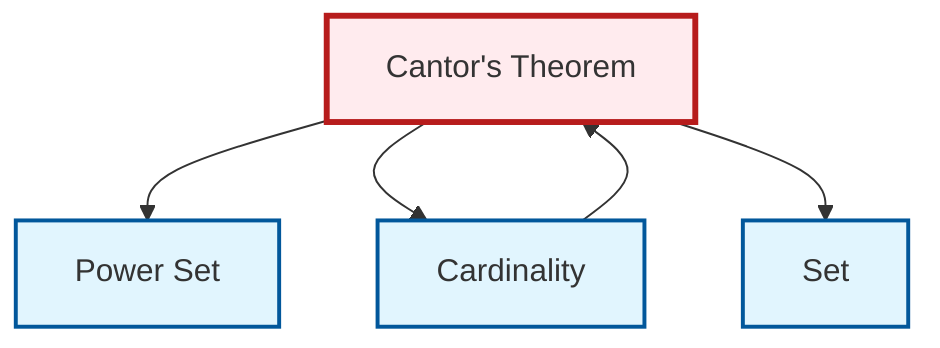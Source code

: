 graph TD
    classDef definition fill:#e1f5fe,stroke:#01579b,stroke-width:2px
    classDef theorem fill:#f3e5f5,stroke:#4a148c,stroke-width:2px
    classDef axiom fill:#fff3e0,stroke:#e65100,stroke-width:2px
    classDef example fill:#e8f5e9,stroke:#1b5e20,stroke-width:2px
    classDef current fill:#ffebee,stroke:#b71c1c,stroke-width:3px
    thm-cantor["Cantor's Theorem"]:::theorem
    def-power-set["Power Set"]:::definition
    def-cardinality["Cardinality"]:::definition
    def-set["Set"]:::definition
    thm-cantor --> def-power-set
    thm-cantor --> def-cardinality
    def-cardinality --> thm-cantor
    thm-cantor --> def-set
    class thm-cantor current